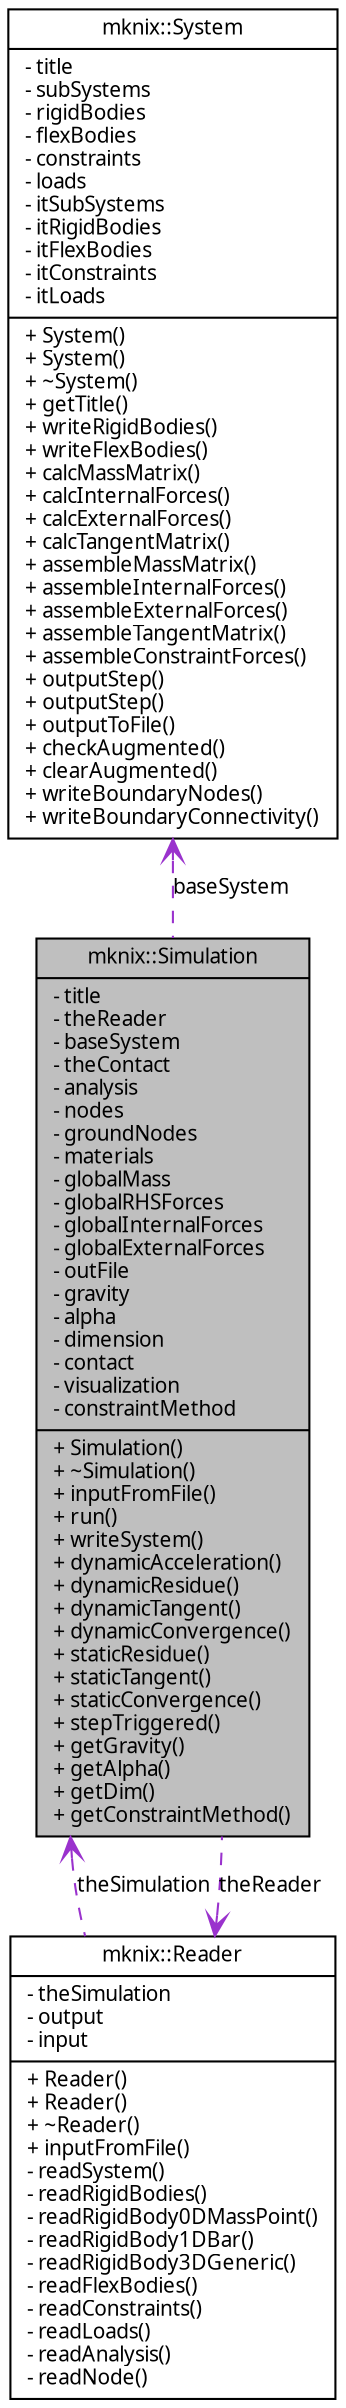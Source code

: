 digraph G
{
  edge [fontname="FreeSans.ttf",fontsize=10,labelfontname="FreeSans.ttf",labelfontsize=10];
  node [fontname="FreeSans.ttf",fontsize=10,shape=record];
  Node1 [label="{mknix::Simulation\n|- title\l- theReader\l- baseSystem\l- theContact\l- analysis\l- nodes\l- groundNodes\l- materials\l- globalMass\l- globalRHSForces\l- globalInternalForces\l- globalExternalForces\l- outFile\l- gravity\l- alpha\l- dimension\l- contact\l- visualization\l- constraintMethod\l|+ Simulation()\l+ ~Simulation()\l+ inputFromFile()\l+ run()\l+ writeSystem()\l+ dynamicAcceleration()\l+ dynamicResidue()\l+ dynamicTangent()\l+ dynamicConvergence()\l+ staticResidue()\l+ staticTangent()\l+ staticConvergence()\l+ stepTriggered()\l+ getGravity()\l+ getAlpha()\l+ getDim()\l+ getConstraintMethod()\l}",height=0.2,width=0.4,color="black", fillcolor="grey75", style="filled" fontcolor="black"];
  Node2 -> Node1 [dir=back,color="darkorchid3",fontsize=10,style="dashed",label="theReader",arrowtail="open"];
  Node2 [label="{mknix::Reader\n|- theSimulation\l- output\l- input\l|+ Reader()\l+ Reader()\l+ ~Reader()\l+ inputFromFile()\l- readSystem()\l- readRigidBodies()\l- readRigidBody0DMassPoint()\l- readRigidBody1DBar()\l- readRigidBody3DGeneric()\l- readFlexBodies()\l- readConstraints()\l- readLoads()\l- readAnalysis()\l- readNode()\l}",height=0.2,width=0.4,color="black", fillcolor="white", style="filled",URL="$classmknix_1_1Reader.html"];
  Node1 -> Node2 [dir=back,color="darkorchid3",fontsize=10,style="dashed",label="theSimulation",arrowtail="open"];
  Node3 -> Node1 [dir=back,color="darkorchid3",fontsize=10,style="dashed",label="baseSystem",arrowtail="open"];
  Node3 [label="{mknix::System\n|- title\l- subSystems\l- rigidBodies\l- flexBodies\l- constraints\l- loads\l- itSubSystems\l- itRigidBodies\l- itFlexBodies\l- itConstraints\l- itLoads\l|+ System()\l+ System()\l+ ~System()\l+ getTitle()\l+ writeRigidBodies()\l+ writeFlexBodies()\l+ calcMassMatrix()\l+ calcInternalForces()\l+ calcExternalForces()\l+ calcTangentMatrix()\l+ assembleMassMatrix()\l+ assembleInternalForces()\l+ assembleExternalForces()\l+ assembleTangentMatrix()\l+ assembleConstraintForces()\l+ outputStep()\l+ outputStep()\l+ outputToFile()\l+ checkAugmented()\l+ clearAugmented()\l+ writeBoundaryNodes()\l+ writeBoundaryConnectivity()\l}",height=0.2,width=0.4,color="black", fillcolor="white", style="filled",URL="$classmknix_1_1System.html"];
}
